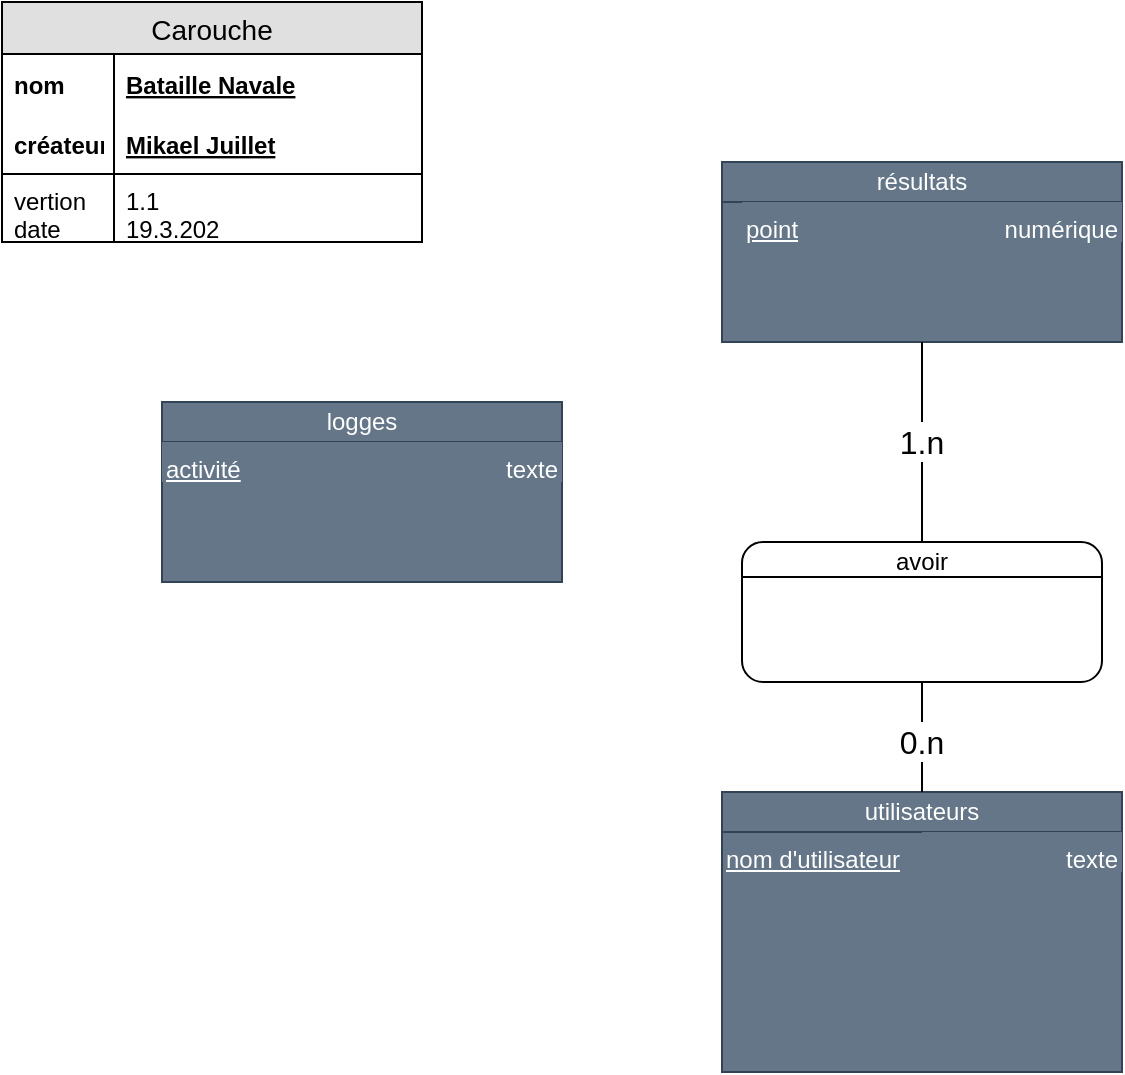 <mxfile version="12.7.9" type="device"><diagram id="ud2Y1C0CP436PloalOWi" name="Page-1"><mxGraphModel dx="1038" dy="631" grid="1" gridSize="10" guides="1" tooltips="1" connect="1" arrows="1" fold="1" page="1" pageScale="1" pageWidth="1169" pageHeight="827" math="0" shadow="0"><root><mxCell id="0"/><mxCell id="1" parent="0"/><mxCell id="f64DBjtwTbk6ZiGul4dj-9" value="" style="group" parent="1" vertex="1" connectable="0"><mxGeometry x="450" y="350" width="180" height="70" as="geometry"/></mxCell><mxCell id="f64DBjtwTbk6ZiGul4dj-10" value="&lt;div style=&quot;box-sizing: border-box ; width: 100% ; padding: 2px&quot;&gt;&lt;br&gt;&lt;/div&gt;" style="verticalAlign=top;align=center;overflow=fill;html=1;rounded=1;shadow=0;comic=0;labelBackgroundColor=none;strokeColor=#000000;strokeWidth=1;fillColor=#ffffff;fontFamily=Verdana;fontSize=12;fontColor=#000000;" parent="f64DBjtwTbk6ZiGul4dj-9" vertex="1"><mxGeometry width="180" height="70" as="geometry"/></mxCell><mxCell id="f64DBjtwTbk6ZiGul4dj-11" value="" style="endArrow=none;html=1;entryX=1;entryY=0.25;entryDx=0;entryDy=0;exitX=0;exitY=0.25;exitDx=0;exitDy=0;" parent="f64DBjtwTbk6ZiGul4dj-9" source="f64DBjtwTbk6ZiGul4dj-10" target="f64DBjtwTbk6ZiGul4dj-10" edge="1"><mxGeometry width="50" height="50" relative="1" as="geometry"><mxPoint x="-244" y="150" as="sourcePoint"/><mxPoint x="-194" y="100" as="targetPoint"/></mxGeometry></mxCell><mxCell id="f64DBjtwTbk6ZiGul4dj-12" value="avoir" style="text;html=1;strokeColor=none;fillColor=none;align=center;verticalAlign=middle;whiteSpace=wrap;rounded=0;" parent="f64DBjtwTbk6ZiGul4dj-9" vertex="1"><mxGeometry x="30" width="120" height="20" as="geometry"/></mxCell><mxCell id="f64DBjtwTbk6ZiGul4dj-13" value="" style="group;fillColor=#647687;strokeColor=none;fontColor=#ffffff;" parent="1" vertex="1" connectable="0"><mxGeometry x="440" y="475" width="200" height="140" as="geometry"/></mxCell><mxCell id="f64DBjtwTbk6ZiGul4dj-14" value="&lt;div style=&quot;box-sizing: border-box ; width: 100% ; padding: 2px&quot;&gt;&lt;br&gt;&lt;/div&gt;" style="verticalAlign=top;align=center;overflow=fill;html=1;rounded=0;shadow=0;comic=0;labelBackgroundColor=none;strokeColor=#314354;strokeWidth=1;fillColor=#647687;fontFamily=Verdana;fontSize=12;fontColor=#ffffff;" parent="f64DBjtwTbk6ZiGul4dj-13" vertex="1"><mxGeometry width="200" height="140" as="geometry"/></mxCell><mxCell id="f64DBjtwTbk6ZiGul4dj-15" value="utilisateurs" style="rounded=0;whiteSpace=wrap;html=1;fillColor=#647687;strokeColor=#314354;fontColor=#ffffff;" parent="f64DBjtwTbk6ZiGul4dj-13" vertex="1"><mxGeometry width="200" height="20" as="geometry"/></mxCell><mxCell id="f64DBjtwTbk6ZiGul4dj-16" value="&lt;u&gt;nom d'utilisateur&lt;/u&gt;" style="text;html=1;strokeColor=none;fillColor=none;align=left;verticalAlign=top;whiteSpace=wrap;rounded=0;fontColor=#ffffff;" parent="f64DBjtwTbk6ZiGul4dj-13" vertex="1"><mxGeometry y="20" width="100" height="20" as="geometry"/></mxCell><mxCell id="f64DBjtwTbk6ZiGul4dj-17" value="texte&lt;div&gt;&lt;/div&gt;" style="text;html=1;strokeColor=none;fillColor=#647687;align=right;verticalAlign=top;whiteSpace=wrap;rounded=0;fontColor=#ffffff;" parent="f64DBjtwTbk6ZiGul4dj-13" vertex="1"><mxGeometry x="100" y="20" width="100" height="20" as="geometry"/></mxCell><mxCell id="f64DBjtwTbk6ZiGul4dj-18" value="" style="group;fillColor=#647687;strokeColor=none;fontColor=#ffffff;" parent="1" vertex="1" connectable="0"><mxGeometry x="440" y="160" width="200" height="90" as="geometry"/></mxCell><mxCell id="f64DBjtwTbk6ZiGul4dj-19" value="&lt;div style=&quot;box-sizing: border-box ; width: 100% ; padding: 2px&quot;&gt;&lt;br&gt;&lt;/div&gt;" style="verticalAlign=top;align=center;overflow=fill;html=1;rounded=0;shadow=0;comic=0;labelBackgroundColor=none;strokeColor=#314354;strokeWidth=1;fillColor=#647687;fontFamily=Verdana;fontSize=12;fontColor=#ffffff;" parent="f64DBjtwTbk6ZiGul4dj-18" vertex="1"><mxGeometry width="200" height="90" as="geometry"/></mxCell><mxCell id="f64DBjtwTbk6ZiGul4dj-20" value="résultats" style="rounded=0;whiteSpace=wrap;html=1;fillColor=#647687;strokeColor=#314354;fontColor=#ffffff;" parent="f64DBjtwTbk6ZiGul4dj-18" vertex="1"><mxGeometry width="200" height="20" as="geometry"/></mxCell><mxCell id="f64DBjtwTbk6ZiGul4dj-21" value="&lt;u&gt;point&lt;/u&gt;" style="text;html=1;strokeColor=none;fillColor=#647687;align=left;verticalAlign=top;whiteSpace=wrap;rounded=0;fontColor=#ffffff;" parent="f64DBjtwTbk6ZiGul4dj-18" vertex="1"><mxGeometry x="10" y="20" width="110" height="20" as="geometry"/></mxCell><mxCell id="f64DBjtwTbk6ZiGul4dj-22" value="numérique" style="text;html=1;strokeColor=none;fillColor=#647687;align=right;verticalAlign=top;whiteSpace=wrap;rounded=0;fontColor=#ffffff;" parent="f64DBjtwTbk6ZiGul4dj-18" vertex="1"><mxGeometry x="100" y="20" width="100" height="20" as="geometry"/></mxCell><mxCell id="f64DBjtwTbk6ZiGul4dj-28" value="" style="group;fillColor=#dae8fc;strokeColor=#6c8ebf;" parent="1" vertex="1" connectable="0"><mxGeometry x="80" y="80" width="210" height="120" as="geometry"/></mxCell><mxCell id="f64DBjtwTbk6ZiGul4dj-29" value="Carouche" style="swimlane;fontStyle=0;childLayout=stackLayout;horizontal=1;startSize=26;fillColor=#e0e0e0;horizontalStack=0;resizeParent=1;resizeParentMax=0;resizeLast=0;collapsible=1;marginBottom=0;swimlaneFillColor=#ffffff;align=center;fontSize=14;" parent="f64DBjtwTbk6ZiGul4dj-28" vertex="1"><mxGeometry width="210" height="120" as="geometry"/></mxCell><mxCell id="f64DBjtwTbk6ZiGul4dj-30" value="Bataille Navale" style="shape=partialRectangle;top=0;left=0;right=0;bottom=0;align=left;verticalAlign=middle;fillColor=none;spacingLeft=60;spacingRight=4;overflow=hidden;rotatable=0;points=[[0,0.5],[1,0.5]];portConstraint=eastwest;dropTarget=0;fontStyle=5;fontSize=12;" parent="f64DBjtwTbk6ZiGul4dj-29" vertex="1"><mxGeometry y="26" width="210" height="30" as="geometry"/></mxCell><mxCell id="f64DBjtwTbk6ZiGul4dj-31" value="nom" style="shape=partialRectangle;fontStyle=1;top=0;left=0;bottom=0;fillColor=none;align=left;verticalAlign=middle;spacingLeft=4;spacingRight=4;overflow=hidden;rotatable=0;points=[];portConstraint=eastwest;part=1;fontSize=12;" parent="f64DBjtwTbk6ZiGul4dj-30" vertex="1" connectable="0"><mxGeometry width="56" height="30" as="geometry"/></mxCell><mxCell id="f64DBjtwTbk6ZiGul4dj-32" value="Mikael Juillet" style="shape=partialRectangle;top=0;left=0;right=0;bottom=1;align=left;verticalAlign=middle;fillColor=none;spacingLeft=60;spacingRight=4;overflow=hidden;rotatable=0;points=[[0,0.5],[1,0.5]];portConstraint=eastwest;dropTarget=0;fontStyle=5;fontSize=12;" parent="f64DBjtwTbk6ZiGul4dj-29" vertex="1"><mxGeometry y="56" width="210" height="30" as="geometry"/></mxCell><mxCell id="f64DBjtwTbk6ZiGul4dj-33" value="créateur" style="shape=partialRectangle;fontStyle=1;top=0;left=0;bottom=0;fillColor=none;align=left;verticalAlign=middle;spacingLeft=4;spacingRight=4;overflow=hidden;rotatable=0;points=[];portConstraint=eastwest;part=1;fontSize=12;" parent="f64DBjtwTbk6ZiGul4dj-32" vertex="1" connectable="0"><mxGeometry width="56" height="30" as="geometry"/></mxCell><mxCell id="f64DBjtwTbk6ZiGul4dj-34" value="1.1&#10;19.3.202" style="shape=partialRectangle;top=0;left=0;right=0;bottom=0;align=left;verticalAlign=top;fillColor=none;spacingLeft=60;spacingRight=4;overflow=hidden;rotatable=0;points=[[0,0.5],[1,0.5]];portConstraint=eastwest;dropTarget=0;fontSize=12;" parent="f64DBjtwTbk6ZiGul4dj-29" vertex="1"><mxGeometry y="86" width="210" height="34" as="geometry"/></mxCell><mxCell id="f64DBjtwTbk6ZiGul4dj-35" value="vertion&#10;date" style="shape=partialRectangle;top=0;left=0;bottom=0;fillColor=none;align=left;verticalAlign=top;spacingLeft=4;spacingRight=4;overflow=hidden;rotatable=0;points=[];portConstraint=eastwest;part=1;fontSize=12;" parent="f64DBjtwTbk6ZiGul4dj-34" vertex="1" connectable="0"><mxGeometry width="56" height="34" as="geometry"/></mxCell><mxCell id="f64DBjtwTbk6ZiGul4dj-40" value="" style="endArrow=none;html=1;exitX=0.5;exitY=0;exitDx=0;exitDy=0;entryX=0.5;entryY=1;entryDx=0;entryDy=0;" parent="1" source="f64DBjtwTbk6ZiGul4dj-15" target="f64DBjtwTbk6ZiGul4dj-10" edge="1"><mxGeometry width="50" height="50" relative="1" as="geometry"><mxPoint x="161" y="605" as="sourcePoint"/><mxPoint x="230" y="495" as="targetPoint"/></mxGeometry></mxCell><mxCell id="f64DBjtwTbk6ZiGul4dj-41" value="" style="endArrow=none;html=1;exitX=0.5;exitY=0;exitDx=0;exitDy=0;entryX=0.5;entryY=1;entryDx=0;entryDy=0;" parent="1" source="f64DBjtwTbk6ZiGul4dj-42" target="f64DBjtwTbk6ZiGul4dj-19" edge="1"><mxGeometry width="50" height="50" relative="1" as="geometry"><mxPoint x="171" y="615" as="sourcePoint"/><mxPoint x="240" y="505" as="targetPoint"/></mxGeometry></mxCell><mxCell id="f64DBjtwTbk6ZiGul4dj-42" value="&lt;span style=&quot;font-size: 16px&quot;&gt;1.n&lt;/span&gt;" style="text;html=1;align=center;verticalAlign=middle;whiteSpace=wrap;rounded=0;fillColor=#FFFFFF;" parent="1" vertex="1"><mxGeometry x="520" y="290" width="40" height="20" as="geometry"/></mxCell><mxCell id="f64DBjtwTbk6ZiGul4dj-43" value="" style="endArrow=none;html=1;exitX=0.5;exitY=0;exitDx=0;exitDy=0;entryX=0.5;entryY=1;entryDx=0;entryDy=0;" parent="1" source="f64DBjtwTbk6ZiGul4dj-12" target="f64DBjtwTbk6ZiGul4dj-42" edge="1"><mxGeometry width="50" height="50" relative="1" as="geometry"><mxPoint x="540" y="350" as="sourcePoint"/><mxPoint x="540" y="250" as="targetPoint"/></mxGeometry></mxCell><mxCell id="f64DBjtwTbk6ZiGul4dj-44" value="&lt;span style=&quot;font-size: 16px&quot;&gt;0.n&lt;/span&gt;" style="text;html=1;align=center;verticalAlign=middle;whiteSpace=wrap;rounded=0;fillColor=#FFFFFF;" parent="1" vertex="1"><mxGeometry x="520" y="440" width="40" height="20" as="geometry"/></mxCell><mxCell id="Bo92YjeGylivOn3-1c0j-1" value="" style="group;fillColor=#647687;strokeColor=none;fontColor=#ffffff;" parent="1" vertex="1" connectable="0"><mxGeometry x="160" y="280" width="200" height="90" as="geometry"/></mxCell><mxCell id="Bo92YjeGylivOn3-1c0j-2" value="&lt;div style=&quot;box-sizing: border-box ; width: 100% ; padding: 2px&quot;&gt;&lt;br&gt;&lt;/div&gt;" style="verticalAlign=top;align=center;overflow=fill;html=1;rounded=0;shadow=0;comic=0;labelBackgroundColor=none;strokeColor=#314354;strokeWidth=1;fillColor=#647687;fontFamily=Verdana;fontSize=12;fontColor=#ffffff;" parent="Bo92YjeGylivOn3-1c0j-1" vertex="1"><mxGeometry width="200" height="90" as="geometry"/></mxCell><mxCell id="Bo92YjeGylivOn3-1c0j-3" value="logges" style="rounded=0;whiteSpace=wrap;html=1;fillColor=#647687;strokeColor=#314354;fontColor=#ffffff;" parent="Bo92YjeGylivOn3-1c0j-1" vertex="1"><mxGeometry width="200" height="20" as="geometry"/></mxCell><mxCell id="Bo92YjeGylivOn3-1c0j-4" value="&lt;u&gt;activité&lt;/u&gt;" style="text;html=1;strokeColor=none;fillColor=#647687;align=left;verticalAlign=top;whiteSpace=wrap;rounded=0;fontColor=#ffffff;" parent="Bo92YjeGylivOn3-1c0j-1" vertex="1"><mxGeometry y="20" width="110" height="20" as="geometry"/></mxCell><mxCell id="Bo92YjeGylivOn3-1c0j-5" value="texte" style="text;html=1;strokeColor=none;fillColor=#647687;align=right;verticalAlign=top;whiteSpace=wrap;rounded=0;fontColor=#ffffff;" parent="Bo92YjeGylivOn3-1c0j-1" vertex="1"><mxGeometry x="100" y="20" width="100" height="20" as="geometry"/></mxCell></root></mxGraphModel></diagram></mxfile>